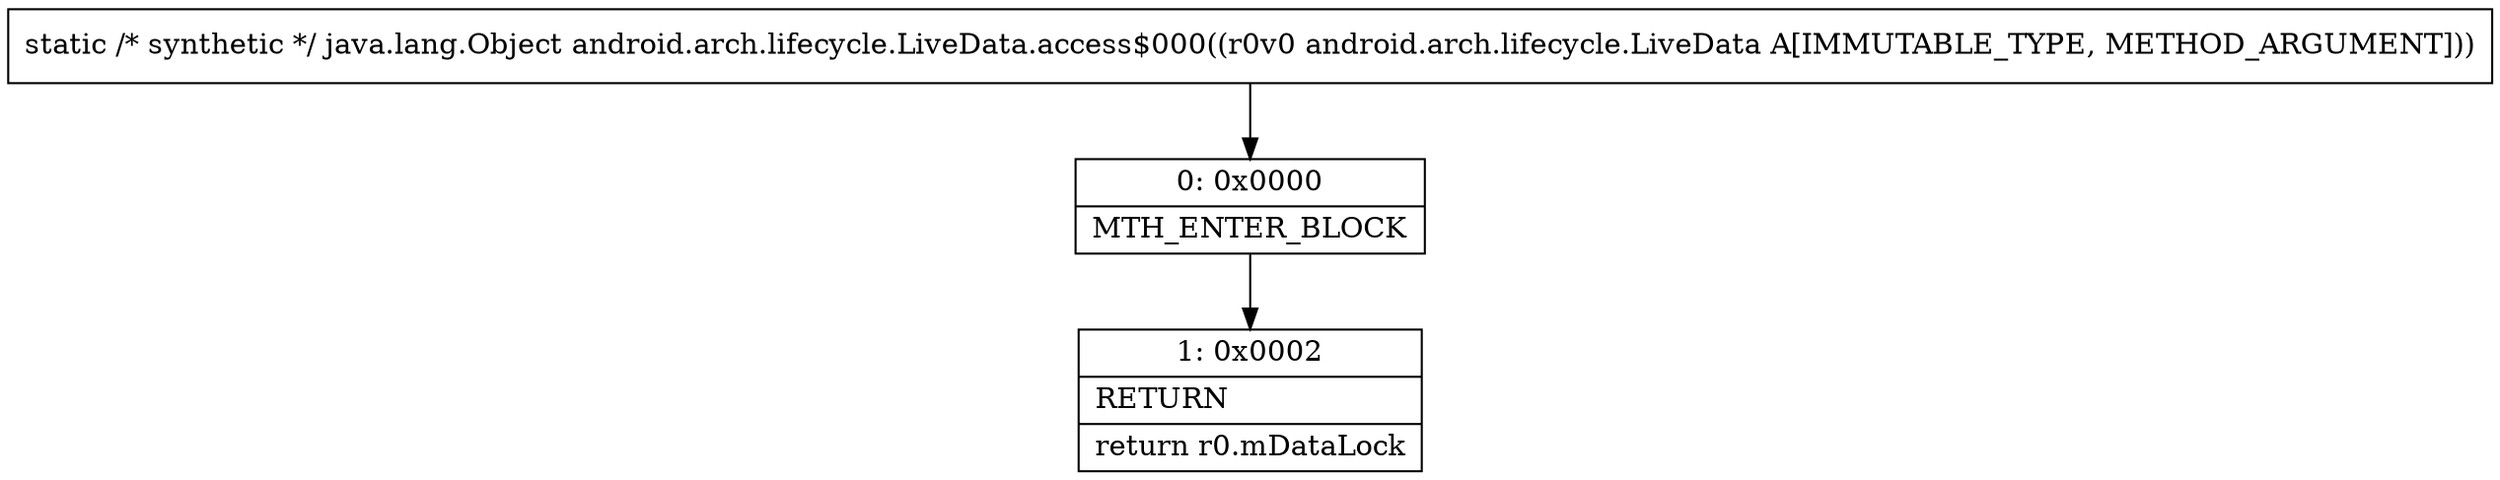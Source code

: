 digraph "CFG forandroid.arch.lifecycle.LiveData.access$000(Landroid\/arch\/lifecycle\/LiveData;)Ljava\/lang\/Object;" {
Node_0 [shape=record,label="{0\:\ 0x0000|MTH_ENTER_BLOCK\l}"];
Node_1 [shape=record,label="{1\:\ 0x0002|RETURN\l|return r0.mDataLock\l}"];
MethodNode[shape=record,label="{static \/* synthetic *\/ java.lang.Object android.arch.lifecycle.LiveData.access$000((r0v0 android.arch.lifecycle.LiveData A[IMMUTABLE_TYPE, METHOD_ARGUMENT])) }"];
MethodNode -> Node_0;
Node_0 -> Node_1;
}

